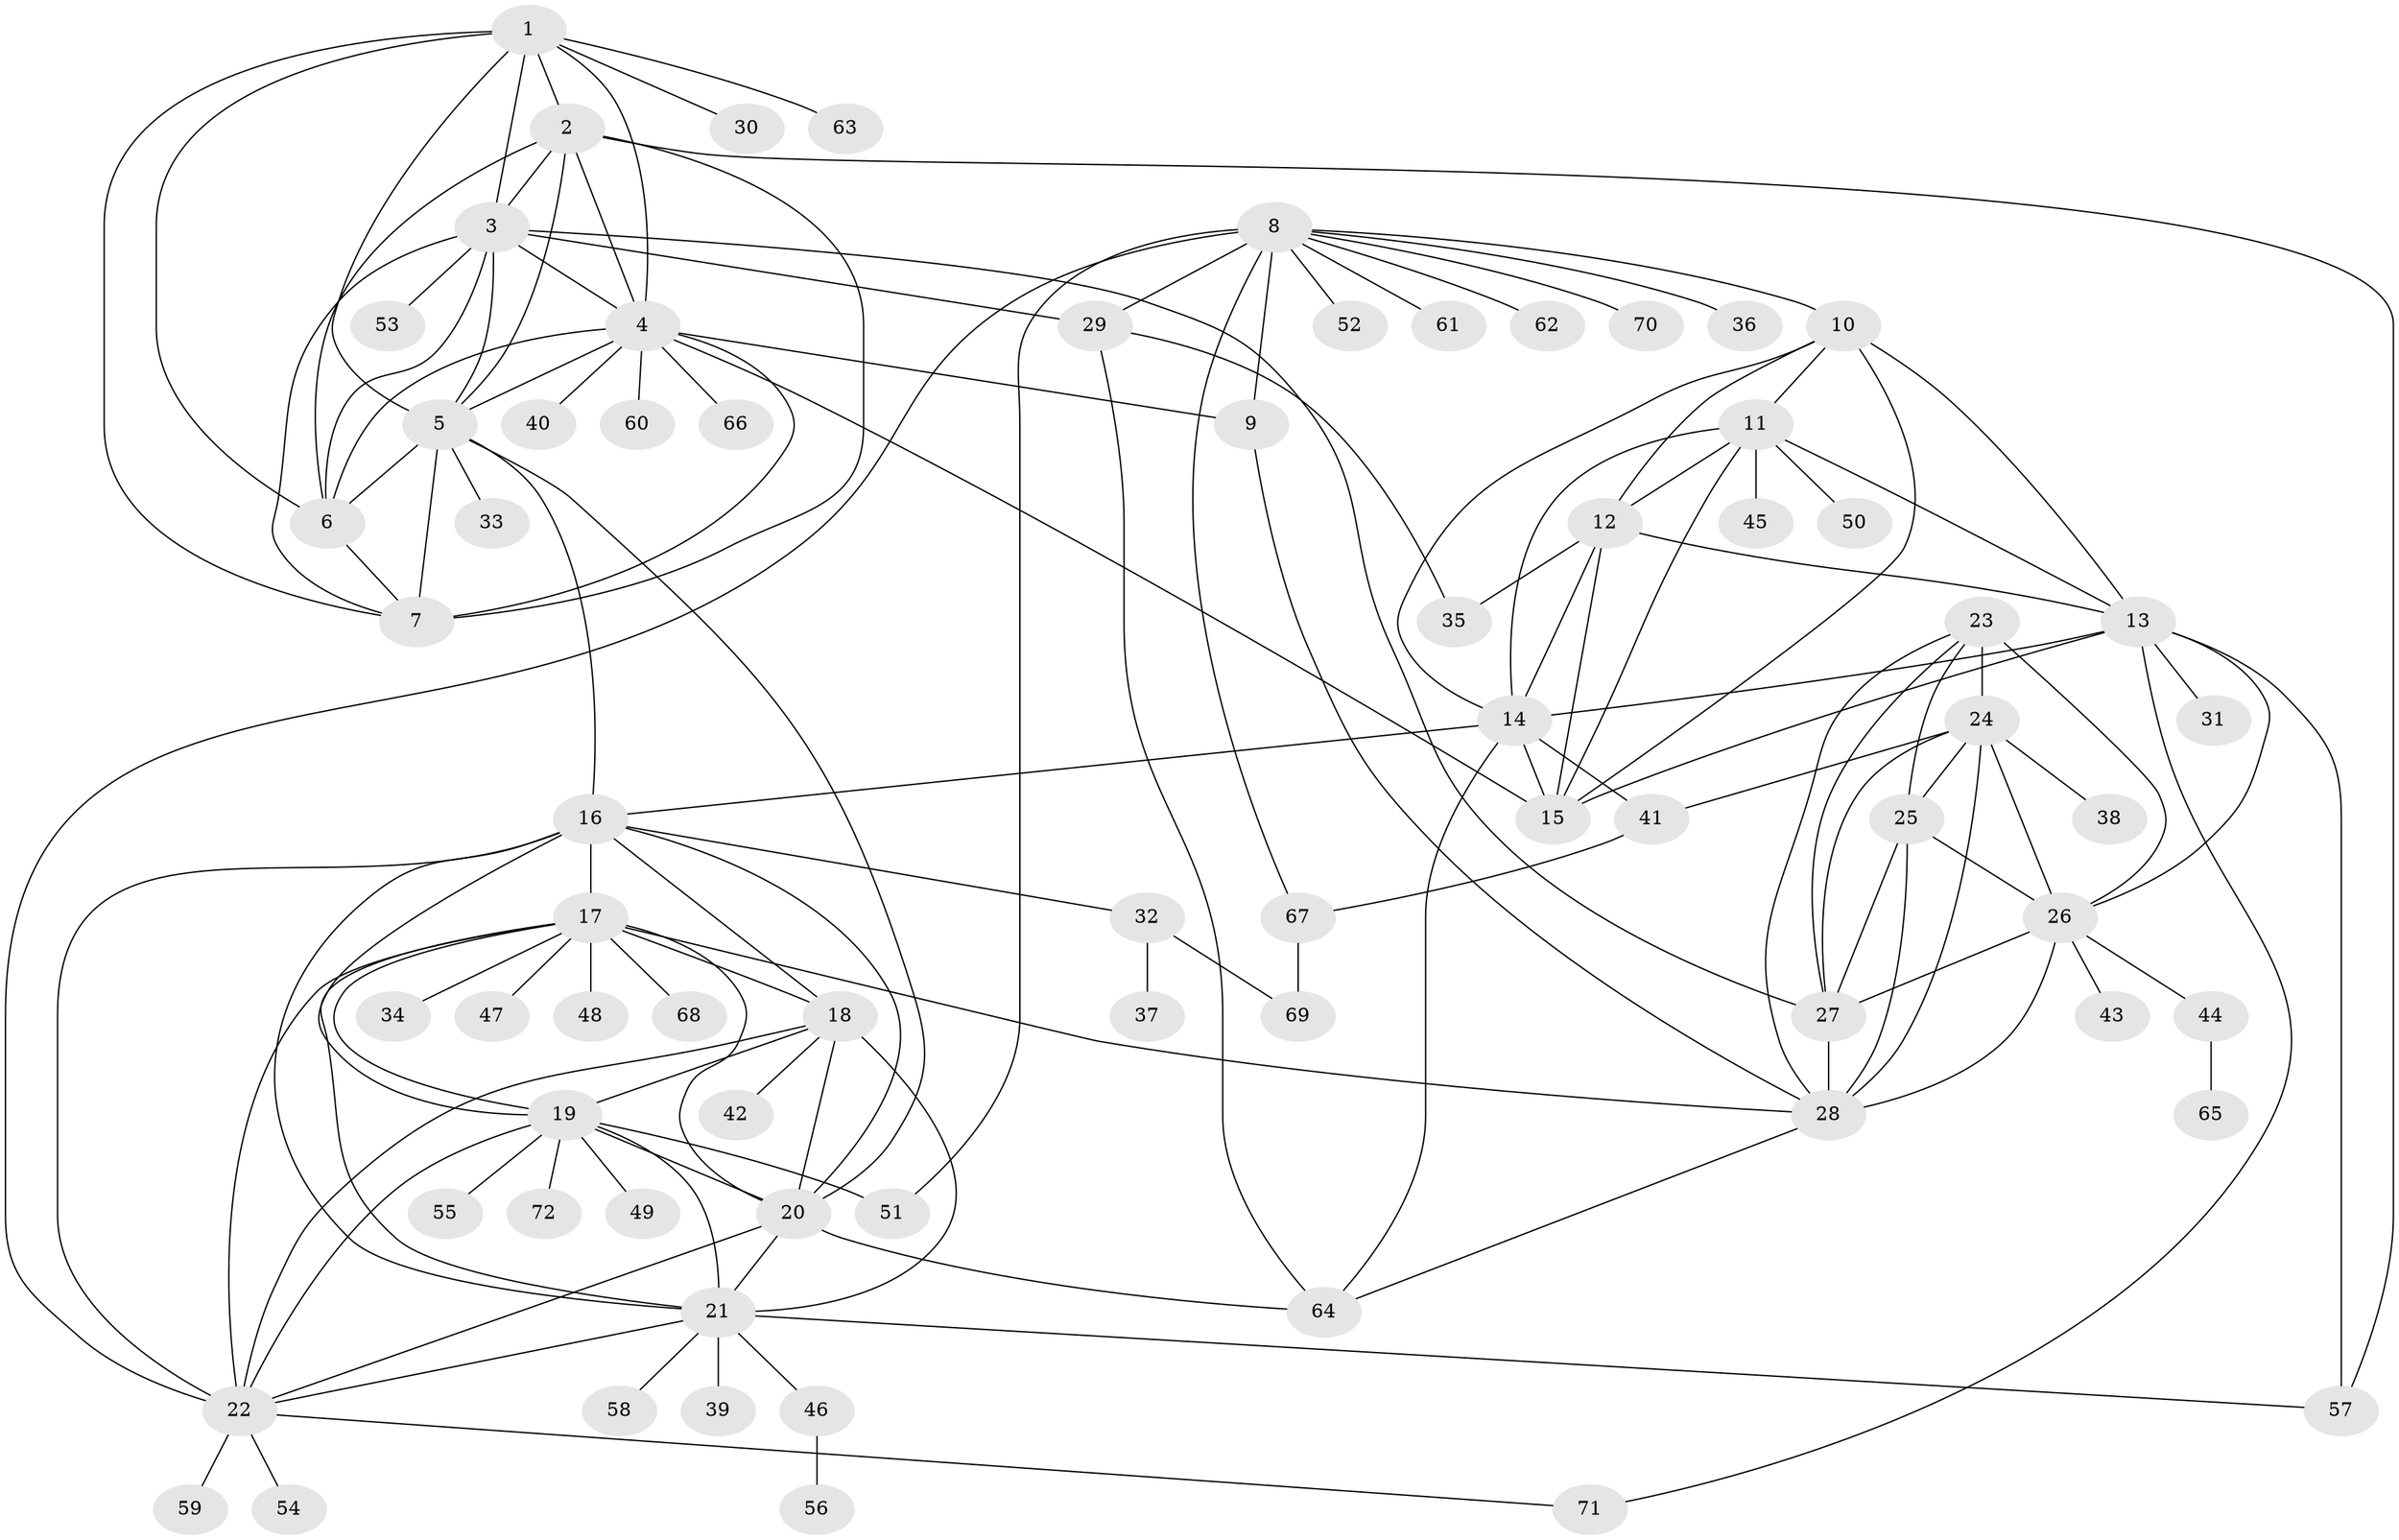 // original degree distribution, {9: 0.027777777777777776, 8: 0.06944444444444445, 11: 0.04861111111111111, 12: 0.020833333333333332, 7: 0.027777777777777776, 10: 0.020833333333333332, 14: 0.006944444444444444, 6: 0.013888888888888888, 13: 0.006944444444444444, 3: 0.041666666666666664, 1: 0.5277777777777778, 2: 0.18055555555555555, 4: 0.006944444444444444}
// Generated by graph-tools (version 1.1) at 2025/37/03/09/25 02:37:43]
// undirected, 72 vertices, 140 edges
graph export_dot {
graph [start="1"]
  node [color=gray90,style=filled];
  1;
  2;
  3;
  4;
  5;
  6;
  7;
  8;
  9;
  10;
  11;
  12;
  13;
  14;
  15;
  16;
  17;
  18;
  19;
  20;
  21;
  22;
  23;
  24;
  25;
  26;
  27;
  28;
  29;
  30;
  31;
  32;
  33;
  34;
  35;
  36;
  37;
  38;
  39;
  40;
  41;
  42;
  43;
  44;
  45;
  46;
  47;
  48;
  49;
  50;
  51;
  52;
  53;
  54;
  55;
  56;
  57;
  58;
  59;
  60;
  61;
  62;
  63;
  64;
  65;
  66;
  67;
  68;
  69;
  70;
  71;
  72;
  1 -- 2 [weight=1.0];
  1 -- 3 [weight=1.0];
  1 -- 4 [weight=1.0];
  1 -- 5 [weight=1.0];
  1 -- 6 [weight=1.0];
  1 -- 7 [weight=1.0];
  1 -- 30 [weight=1.0];
  1 -- 63 [weight=1.0];
  2 -- 3 [weight=1.0];
  2 -- 4 [weight=1.0];
  2 -- 5 [weight=1.0];
  2 -- 6 [weight=1.0];
  2 -- 7 [weight=1.0];
  2 -- 57 [weight=1.0];
  3 -- 4 [weight=1.0];
  3 -- 5 [weight=1.0];
  3 -- 6 [weight=1.0];
  3 -- 7 [weight=1.0];
  3 -- 27 [weight=1.0];
  3 -- 29 [weight=1.0];
  3 -- 53 [weight=2.0];
  4 -- 5 [weight=1.0];
  4 -- 6 [weight=1.0];
  4 -- 7 [weight=1.0];
  4 -- 9 [weight=1.0];
  4 -- 15 [weight=1.0];
  4 -- 40 [weight=1.0];
  4 -- 60 [weight=1.0];
  4 -- 66 [weight=1.0];
  5 -- 6 [weight=1.0];
  5 -- 7 [weight=2.0];
  5 -- 16 [weight=1.0];
  5 -- 20 [weight=1.0];
  5 -- 33 [weight=1.0];
  6 -- 7 [weight=1.0];
  8 -- 9 [weight=6.0];
  8 -- 10 [weight=1.0];
  8 -- 22 [weight=1.0];
  8 -- 29 [weight=6.0];
  8 -- 36 [weight=3.0];
  8 -- 51 [weight=4.0];
  8 -- 52 [weight=1.0];
  8 -- 61 [weight=1.0];
  8 -- 62 [weight=3.0];
  8 -- 67 [weight=1.0];
  8 -- 70 [weight=1.0];
  9 -- 28 [weight=1.0];
  10 -- 11 [weight=2.0];
  10 -- 12 [weight=2.0];
  10 -- 13 [weight=2.0];
  10 -- 14 [weight=2.0];
  10 -- 15 [weight=2.0];
  11 -- 12 [weight=1.0];
  11 -- 13 [weight=1.0];
  11 -- 14 [weight=1.0];
  11 -- 15 [weight=1.0];
  11 -- 45 [weight=2.0];
  11 -- 50 [weight=1.0];
  12 -- 13 [weight=1.0];
  12 -- 14 [weight=1.0];
  12 -- 15 [weight=1.0];
  12 -- 35 [weight=1.0];
  13 -- 14 [weight=1.0];
  13 -- 15 [weight=1.0];
  13 -- 26 [weight=1.0];
  13 -- 31 [weight=1.0];
  13 -- 57 [weight=4.0];
  13 -- 71 [weight=1.0];
  14 -- 15 [weight=1.0];
  14 -- 16 [weight=2.0];
  14 -- 41 [weight=1.0];
  14 -- 64 [weight=1.0];
  16 -- 17 [weight=2.0];
  16 -- 18 [weight=1.0];
  16 -- 19 [weight=1.0];
  16 -- 20 [weight=1.0];
  16 -- 21 [weight=1.0];
  16 -- 22 [weight=1.0];
  16 -- 32 [weight=1.0];
  17 -- 18 [weight=1.0];
  17 -- 19 [weight=1.0];
  17 -- 20 [weight=1.0];
  17 -- 21 [weight=1.0];
  17 -- 22 [weight=1.0];
  17 -- 28 [weight=1.0];
  17 -- 34 [weight=1.0];
  17 -- 47 [weight=1.0];
  17 -- 48 [weight=1.0];
  17 -- 68 [weight=1.0];
  18 -- 19 [weight=1.0];
  18 -- 20 [weight=1.0];
  18 -- 21 [weight=1.0];
  18 -- 22 [weight=1.0];
  18 -- 42 [weight=1.0];
  19 -- 20 [weight=1.0];
  19 -- 21 [weight=1.0];
  19 -- 22 [weight=1.0];
  19 -- 49 [weight=1.0];
  19 -- 51 [weight=1.0];
  19 -- 55 [weight=1.0];
  19 -- 72 [weight=1.0];
  20 -- 21 [weight=1.0];
  20 -- 22 [weight=1.0];
  20 -- 64 [weight=1.0];
  21 -- 22 [weight=1.0];
  21 -- 39 [weight=1.0];
  21 -- 46 [weight=1.0];
  21 -- 57 [weight=1.0];
  21 -- 58 [weight=1.0];
  22 -- 54 [weight=1.0];
  22 -- 59 [weight=1.0];
  22 -- 71 [weight=1.0];
  23 -- 24 [weight=3.0];
  23 -- 25 [weight=1.0];
  23 -- 26 [weight=1.0];
  23 -- 27 [weight=1.0];
  23 -- 28 [weight=1.0];
  24 -- 25 [weight=2.0];
  24 -- 26 [weight=2.0];
  24 -- 27 [weight=2.0];
  24 -- 28 [weight=2.0];
  24 -- 38 [weight=1.0];
  24 -- 41 [weight=5.0];
  25 -- 26 [weight=1.0];
  25 -- 27 [weight=1.0];
  25 -- 28 [weight=1.0];
  26 -- 27 [weight=1.0];
  26 -- 28 [weight=1.0];
  26 -- 43 [weight=1.0];
  26 -- 44 [weight=1.0];
  27 -- 28 [weight=1.0];
  28 -- 64 [weight=1.0];
  29 -- 35 [weight=1.0];
  29 -- 64 [weight=1.0];
  32 -- 37 [weight=1.0];
  32 -- 69 [weight=1.0];
  41 -- 67 [weight=1.0];
  44 -- 65 [weight=1.0];
  46 -- 56 [weight=1.0];
  67 -- 69 [weight=1.0];
}
